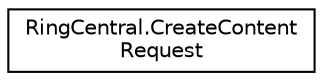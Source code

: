 digraph "Graphical Class Hierarchy"
{
 // LATEX_PDF_SIZE
  edge [fontname="Helvetica",fontsize="10",labelfontname="Helvetica",labelfontsize="10"];
  node [fontname="Helvetica",fontsize="10",shape=record];
  rankdir="LR";
  Node0 [label="RingCentral.CreateContent\lRequest",height=0.2,width=0.4,color="black", fillcolor="white", style="filled",URL="$classRingCentral_1_1CreateContentRequest.html",tooltip=" "];
}
